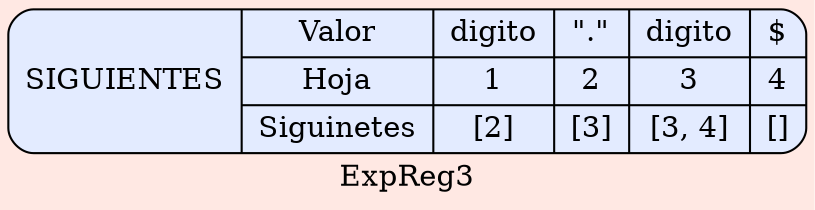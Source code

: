 digraph structs { 
  bgcolor = "#FFE8E3"   
 node [shape=Mrecord fillcolor="#E3EBFF" style =filled];
label ="ExpReg3"
struct1 [label="SIGUIENTES| { Valor | Hoja| Siguinetes } | 
{ digito| 1 | [2]}|
{ \".\"| 2 | [3]}|
{ digito| 3 | [3, 4]}|
{ $| 4 | []}
"];
 }